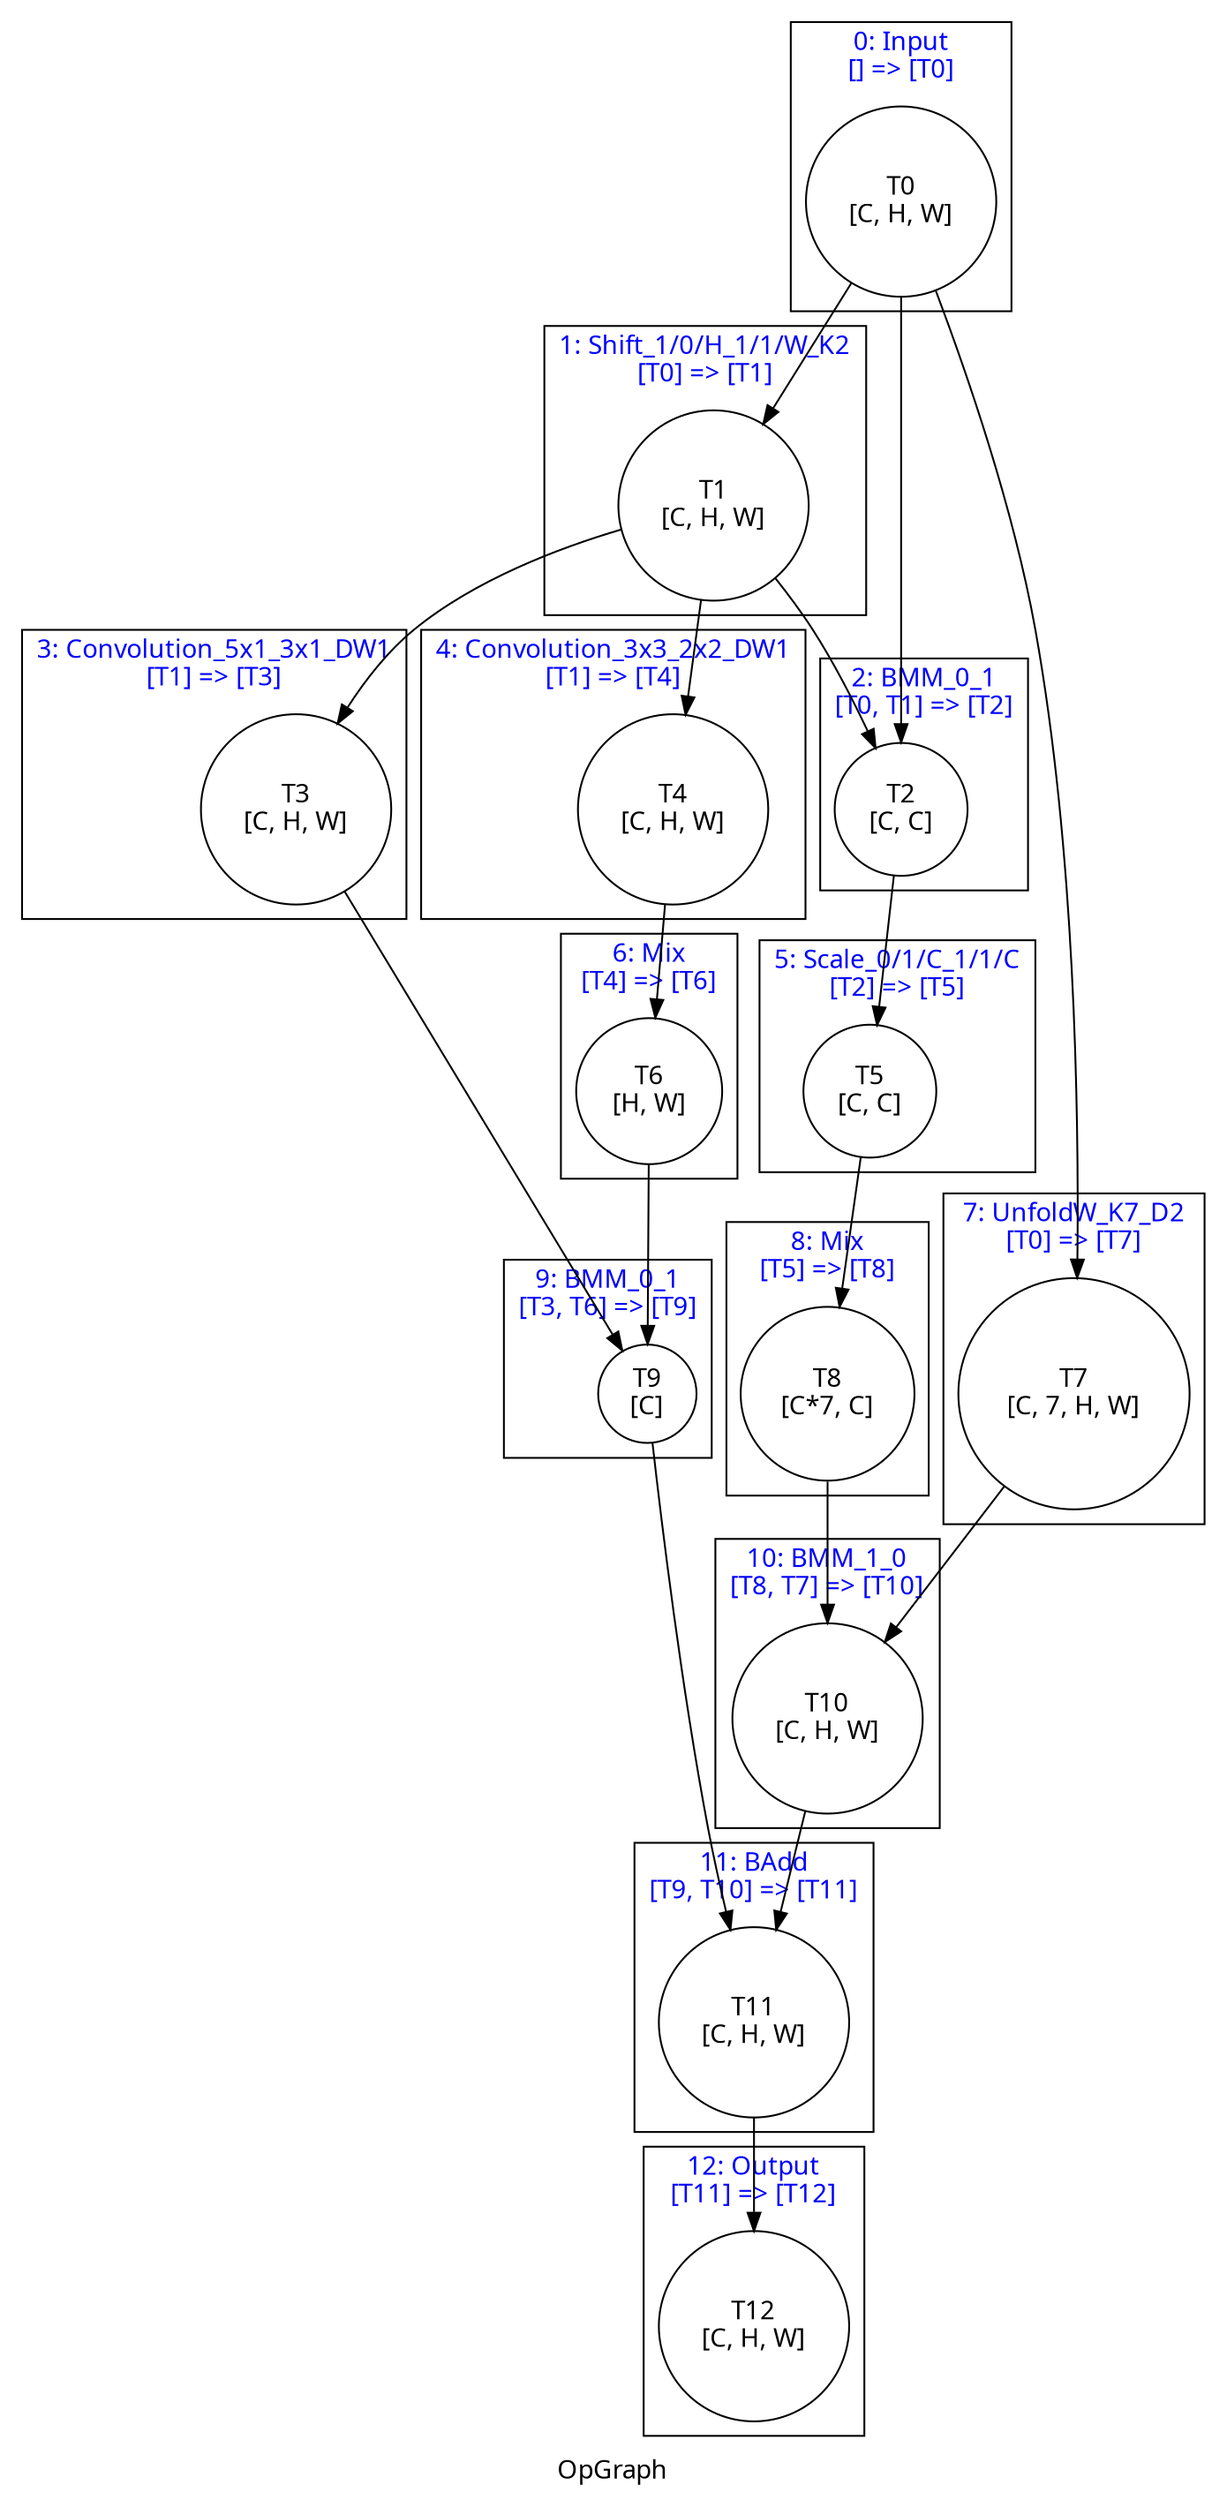 digraph OpGraph {
    label = "OpGraph"
    fontname = "Graphik";
    subgraph tensors {
        node [shape = circle, color = black, fontname = "Graphik"]
        t_0; t_1; t_2; t_3; t_4; t_5; t_6; t_7; t_8; t_9; t_10; t_11; t_12; 
    }
    subgraph cluster_0 {
        fontcolor = blue;
        label = "0: Input\n[] => [T0]";
        t_0 [label = "T0\n[C, H, W]"];
    }
    subgraph cluster_1 {
        fontcolor = blue;
        label = "1: Shift_1/0/H_1/1/W_K2\n[T0] => [T1]";
        t_1 [label = "T1\n[C, H, W]"];
    }
    subgraph cluster_2 {
        fontcolor = blue;
        label = "2: BMM_0_1\n[T0, T1] => [T2]";
        t_2 [label = "T2\n[C, C]"];
    }
    subgraph cluster_3 {
        fontcolor = blue;
        label = "3: Convolution_5x1_3x1_DW1\n[T1] => [T3]";
        t_3 [label = "T3\n[C, H, W]"];
    }
    subgraph cluster_4 {
        fontcolor = blue;
        label = "4: Convolution_3x3_2x2_DW1\n[T1] => [T4]";
        t_4 [label = "T4\n[C, H, W]"];
    }
    subgraph cluster_5 {
        fontcolor = blue;
        label = "5: Scale_0/1/C_1/1/C\n[T2] => [T5]";
        t_5 [label = "T5\n[C, C]"];
    }
    subgraph cluster_6 {
        fontcolor = blue;
        label = "6: Mix\n[T4] => [T6]";
        t_6 [label = "T6\n[H, W]"];
    }
    subgraph cluster_7 {
        fontcolor = blue;
        label = "7: UnfoldW_K7_D2\n[T0] => [T7]";
        t_7 [label = "T7\n[C, 7, H, W]"];
    }
    subgraph cluster_8 {
        fontcolor = blue;
        label = "8: Mix\n[T5] => [T8]";
        t_8 [label = "T8\n[C*7, C]"];
    }
    subgraph cluster_9 {
        fontcolor = blue;
        label = "9: BMM_0_1\n[T3, T6] => [T9]";
        t_9 [label = "T9\n[C]"];
    }
    subgraph cluster_10 {
        fontcolor = blue;
        label = "10: BMM_1_0\n[T8, T7] => [T10]";
        t_10 [label = "T10\n[C, H, W]"];
    }
    subgraph cluster_11 {
        fontcolor = blue;
        label = "11: BAdd\n[T9, T10] => [T11]";
        t_11 [label = "T11\n[C, H, W]"];
    }
    subgraph cluster_12 {
        fontcolor = blue;
        label = "12: Output\n[T11] => [T12]";
        t_12 [label = "T12\n[C, H, W]"];
    }
    t_0 -> t_1;
    t_0 -> t_2;
    t_0 -> t_7;
    t_1 -> t_2;
    t_1 -> t_3;
    t_1 -> t_4;
    t_2 -> t_5;
    t_3 -> t_9;
    t_4 -> t_6;
    t_5 -> t_8;
    t_6 -> t_9;
    t_7 -> t_10;
    t_8 -> t_10;
    t_9 -> t_11;
    t_10 -> t_11;
    t_11 -> t_12;
}

